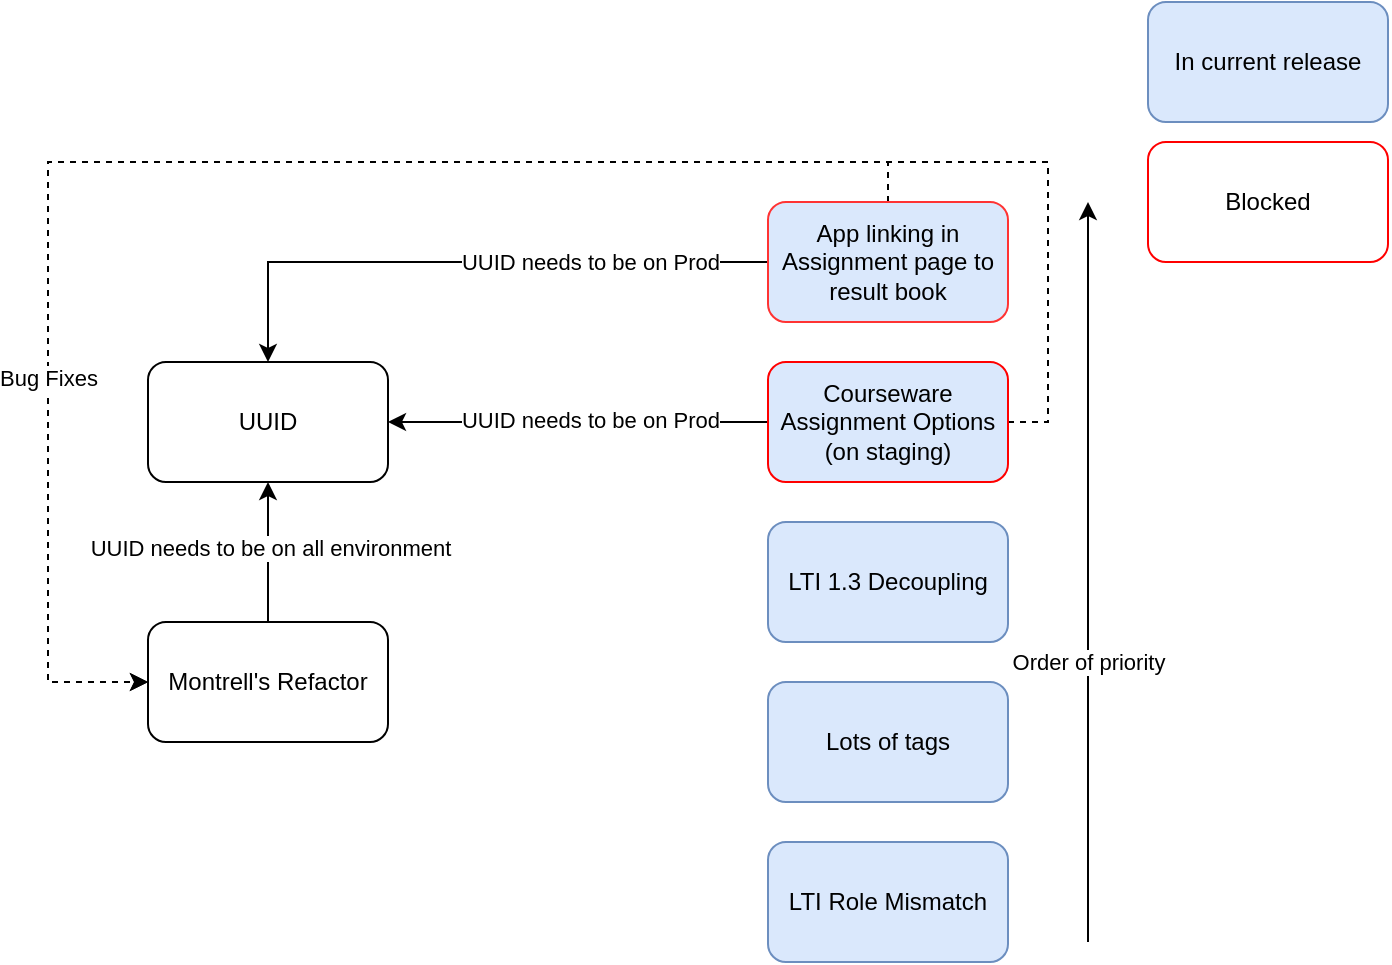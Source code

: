 <mxfile version="20.1.1" type="github">
  <diagram id="vZCnPFbRwBjbUlZG4jyX" name="Page-1">
    <mxGraphModel dx="1650" dy="551" grid="1" gridSize="10" guides="1" tooltips="1" connect="1" arrows="1" fold="1" page="1" pageScale="1" pageWidth="827" pageHeight="1169" math="0" shadow="0">
      <root>
        <mxCell id="0" />
        <mxCell id="1" parent="0" />
        <mxCell id="PAfGWe5RCC_GLh6Q75po-1" value="UUID" style="rounded=1;whiteSpace=wrap;html=1;" vertex="1" parent="1">
          <mxGeometry x="70" y="210" width="120" height="60" as="geometry" />
        </mxCell>
        <mxCell id="PAfGWe5RCC_GLh6Q75po-20" value="" style="edgeStyle=orthogonalEdgeStyle;rounded=0;orthogonalLoop=1;jettySize=auto;html=1;" edge="1" parent="1" source="PAfGWe5RCC_GLh6Q75po-2" target="PAfGWe5RCC_GLh6Q75po-1">
          <mxGeometry relative="1" as="geometry" />
        </mxCell>
        <mxCell id="PAfGWe5RCC_GLh6Q75po-21" value="UUID needs to be on all environment" style="edgeLabel;html=1;align=center;verticalAlign=middle;resizable=0;points=[];" vertex="1" connectable="0" parent="PAfGWe5RCC_GLh6Q75po-20">
          <mxGeometry x="0.074" y="-1" relative="1" as="geometry">
            <mxPoint as="offset" />
          </mxGeometry>
        </mxCell>
        <mxCell id="PAfGWe5RCC_GLh6Q75po-2" value="Montrell&#39;s Refactor" style="rounded=1;whiteSpace=wrap;html=1;" vertex="1" parent="1">
          <mxGeometry x="70" y="340" width="120" height="60" as="geometry" />
        </mxCell>
        <mxCell id="PAfGWe5RCC_GLh6Q75po-22" style="edgeStyle=orthogonalEdgeStyle;rounded=0;orthogonalLoop=1;jettySize=auto;html=1;exitX=0;exitY=0.5;exitDx=0;exitDy=0;entryX=1;entryY=0.5;entryDx=0;entryDy=0;" edge="1" parent="1" source="PAfGWe5RCC_GLh6Q75po-3" target="PAfGWe5RCC_GLh6Q75po-1">
          <mxGeometry relative="1" as="geometry" />
        </mxCell>
        <mxCell id="PAfGWe5RCC_GLh6Q75po-23" value="UUID needs to be on Prod" style="edgeLabel;html=1;align=center;verticalAlign=middle;resizable=0;points=[];" vertex="1" connectable="0" parent="PAfGWe5RCC_GLh6Q75po-22">
          <mxGeometry x="0.081" y="-1" relative="1" as="geometry">
            <mxPoint x="13" as="offset" />
          </mxGeometry>
        </mxCell>
        <mxCell id="PAfGWe5RCC_GLh6Q75po-26" style="edgeStyle=orthogonalEdgeStyle;rounded=0;orthogonalLoop=1;jettySize=auto;html=1;exitX=1;exitY=0.5;exitDx=0;exitDy=0;entryX=0;entryY=0.5;entryDx=0;entryDy=0;dashed=1;" edge="1" parent="1" source="PAfGWe5RCC_GLh6Q75po-3" target="PAfGWe5RCC_GLh6Q75po-2">
          <mxGeometry relative="1" as="geometry">
            <Array as="points">
              <mxPoint x="520" y="240" />
              <mxPoint x="520" y="110" />
              <mxPoint x="20" y="110" />
              <mxPoint x="20" y="370" />
            </Array>
          </mxGeometry>
        </mxCell>
        <mxCell id="PAfGWe5RCC_GLh6Q75po-3" value="Courseware Assignment Options&lt;br&gt;(on staging)" style="rounded=1;whiteSpace=wrap;html=1;fillColor=#dae8fc;strokeColor=#FF0000;" vertex="1" parent="1">
          <mxGeometry x="380" y="210" width="120" height="60" as="geometry" />
        </mxCell>
        <mxCell id="PAfGWe5RCC_GLh6Q75po-5" value="In current release" style="rounded=1;whiteSpace=wrap;html=1;fillColor=#dae8fc;strokeColor=#6c8ebf;" vertex="1" parent="1">
          <mxGeometry x="570" y="30" width="120" height="60" as="geometry" />
        </mxCell>
        <mxCell id="PAfGWe5RCC_GLh6Q75po-14" style="edgeStyle=orthogonalEdgeStyle;rounded=0;orthogonalLoop=1;jettySize=auto;html=1;exitX=0;exitY=0.5;exitDx=0;exitDy=0;entryX=0.5;entryY=0;entryDx=0;entryDy=0;" edge="1" parent="1" source="PAfGWe5RCC_GLh6Q75po-6" target="PAfGWe5RCC_GLh6Q75po-1">
          <mxGeometry relative="1" as="geometry" />
        </mxCell>
        <mxCell id="PAfGWe5RCC_GLh6Q75po-18" value="UUID needs to be on Prod" style="edgeLabel;html=1;align=center;verticalAlign=middle;resizable=0;points=[];" vertex="1" connectable="0" parent="PAfGWe5RCC_GLh6Q75po-14">
          <mxGeometry x="-0.17" y="-1" relative="1" as="geometry">
            <mxPoint x="35" y="1" as="offset" />
          </mxGeometry>
        </mxCell>
        <mxCell id="PAfGWe5RCC_GLh6Q75po-25" style="edgeStyle=orthogonalEdgeStyle;rounded=0;orthogonalLoop=1;jettySize=auto;html=1;exitX=0.5;exitY=0;exitDx=0;exitDy=0;entryX=0;entryY=0.5;entryDx=0;entryDy=0;dashed=1;" edge="1" parent="1" source="PAfGWe5RCC_GLh6Q75po-6" target="PAfGWe5RCC_GLh6Q75po-2">
          <mxGeometry relative="1" as="geometry">
            <Array as="points">
              <mxPoint x="440" y="110" />
              <mxPoint x="20" y="110" />
              <mxPoint x="20" y="370" />
            </Array>
          </mxGeometry>
        </mxCell>
        <mxCell id="PAfGWe5RCC_GLh6Q75po-27" value="Bug Fixes" style="edgeLabel;html=1;align=center;verticalAlign=middle;resizable=0;points=[];" vertex="1" connectable="0" parent="PAfGWe5RCC_GLh6Q75po-25">
          <mxGeometry x="0.46" relative="1" as="geometry">
            <mxPoint as="offset" />
          </mxGeometry>
        </mxCell>
        <mxCell id="PAfGWe5RCC_GLh6Q75po-6" value="App linking in Assignment page to result book" style="rounded=1;whiteSpace=wrap;html=1;fillColor=#dae8fc;strokeColor=#FF3333;" vertex="1" parent="1">
          <mxGeometry x="380" y="130" width="120" height="60" as="geometry" />
        </mxCell>
        <mxCell id="PAfGWe5RCC_GLh6Q75po-8" value="LTI 1.3 Decoupling" style="rounded=1;whiteSpace=wrap;html=1;fillColor=#dae8fc;strokeColor=#6c8ebf;" vertex="1" parent="1">
          <mxGeometry x="380" y="290" width="120" height="60" as="geometry" />
        </mxCell>
        <mxCell id="PAfGWe5RCC_GLh6Q75po-9" value="LTI Role Mismatch" style="rounded=1;whiteSpace=wrap;html=1;fillColor=#dae8fc;strokeColor=#6c8ebf;" vertex="1" parent="1">
          <mxGeometry x="380" y="450" width="120" height="60" as="geometry" />
        </mxCell>
        <mxCell id="PAfGWe5RCC_GLh6Q75po-10" value="Blocked" style="rounded=1;whiteSpace=wrap;html=1;strokeColor=#FF0000;" vertex="1" parent="1">
          <mxGeometry x="570" y="100" width="120" height="60" as="geometry" />
        </mxCell>
        <mxCell id="PAfGWe5RCC_GLh6Q75po-11" value="Lots of tags" style="rounded=1;whiteSpace=wrap;html=1;fillColor=#dae8fc;strokeColor=#6c8ebf;" vertex="1" parent="1">
          <mxGeometry x="380" y="370" width="120" height="60" as="geometry" />
        </mxCell>
        <mxCell id="PAfGWe5RCC_GLh6Q75po-12" value="" style="endArrow=classic;html=1;rounded=0;" edge="1" parent="1">
          <mxGeometry width="50" height="50" relative="1" as="geometry">
            <mxPoint x="540" y="500" as="sourcePoint" />
            <mxPoint x="540" y="130" as="targetPoint" />
          </mxGeometry>
        </mxCell>
        <mxCell id="PAfGWe5RCC_GLh6Q75po-13" value="Order of priority" style="edgeLabel;html=1;align=center;verticalAlign=middle;resizable=0;points=[];" vertex="1" connectable="0" parent="PAfGWe5RCC_GLh6Q75po-12">
          <mxGeometry x="-0.184" y="3" relative="1" as="geometry">
            <mxPoint x="3" y="11" as="offset" />
          </mxGeometry>
        </mxCell>
      </root>
    </mxGraphModel>
  </diagram>
</mxfile>
